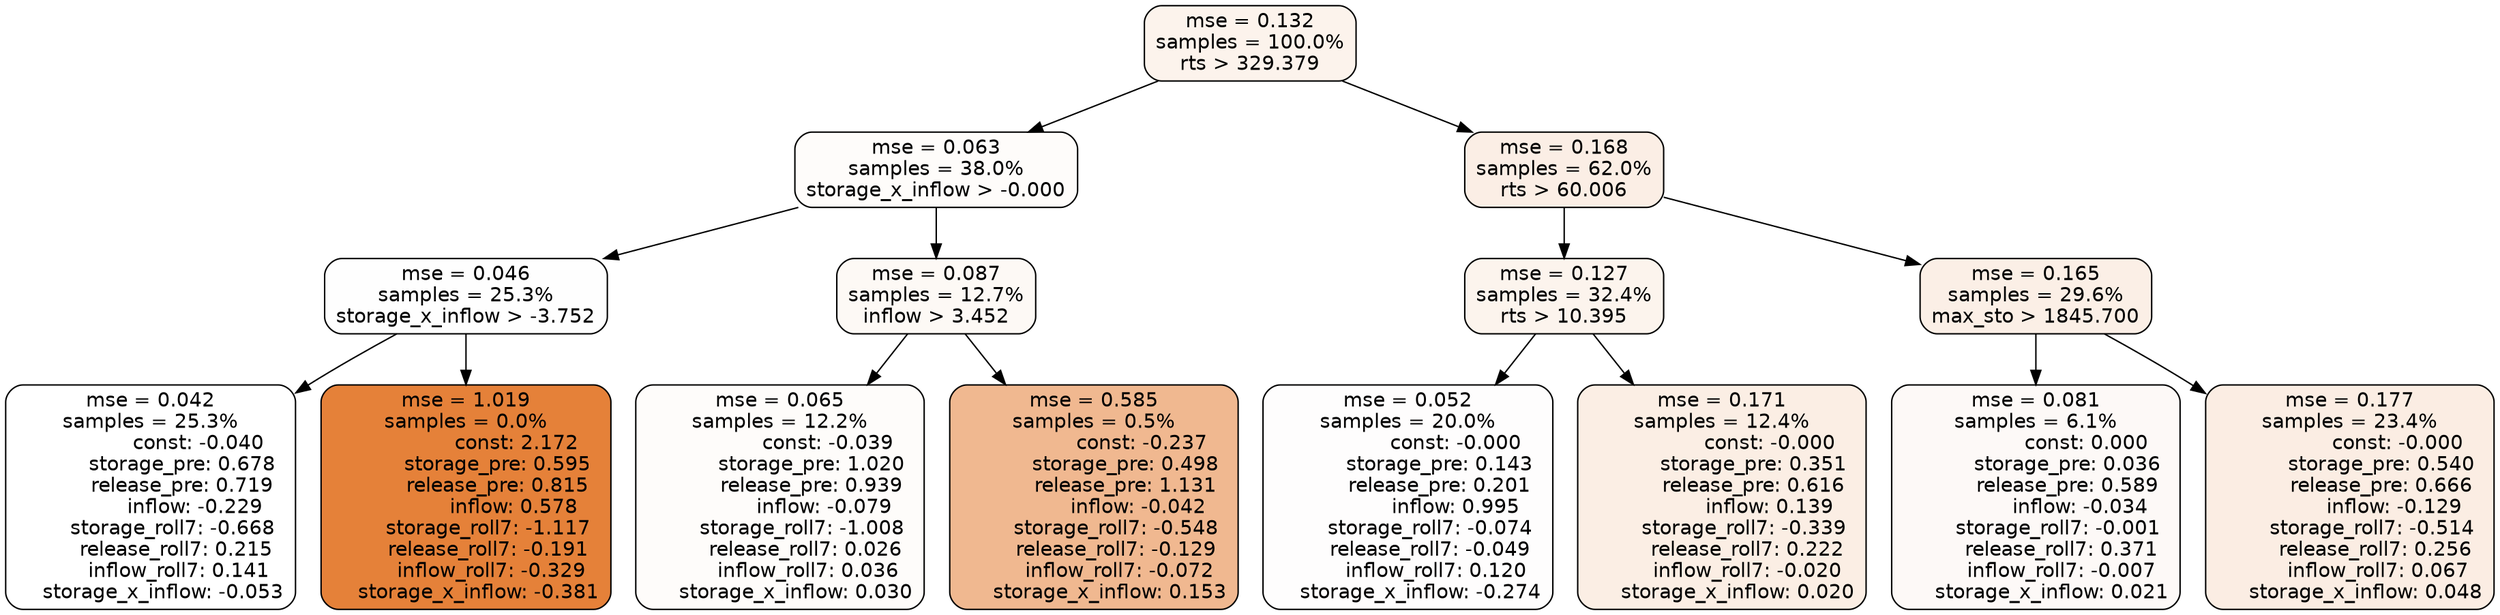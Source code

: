 digraph tree {
node [shape=rectangle, style="filled, rounded", color="black", fontname=helvetica] ;
edge [fontname=helvetica] ;
	"0" [label="mse = 0.132
samples = 100.0%
rts > 329.379", fillcolor="#fcf3ec"]
	"8" [label="mse = 0.063
samples = 38.0%
storage_x_inflow > -0.000", fillcolor="#fefcfa"]
	"1" [label="mse = 0.168
samples = 62.0%
rts > 60.006", fillcolor="#fbeee5"]
	"9" [label="mse = 0.046
samples = 25.3%
storage_x_inflow > -3.752", fillcolor="#fefefe"]
	"12" [label="mse = 0.087
samples = 12.7%
inflow > 3.452", fillcolor="#fdf9f5"]
	"2" [label="mse = 0.127
samples = 32.4%
rts > 10.395", fillcolor="#fcf4ed"]
	"5" [label="mse = 0.165
samples = 29.6%
max_sto > 1845.700", fillcolor="#fbefe6"]
	"11" [label="mse = 0.042
samples = 25.3%
               const: -0.040
          storage_pre: 0.678
          release_pre: 0.719
              inflow: -0.229
       storage_roll7: -0.668
        release_roll7: 0.215
         inflow_roll7: 0.141
    storage_x_inflow: -0.053", fillcolor="#ffffff"]
	"10" [label="mse = 1.019
samples = 0.0%
                const: 2.172
          storage_pre: 0.595
          release_pre: 0.815
               inflow: 0.578
       storage_roll7: -1.117
       release_roll7: -0.191
        inflow_roll7: -0.329
    storage_x_inflow: -0.381", fillcolor="#e58139"]
	"13" [label="mse = 0.065
samples = 12.2%
               const: -0.039
          storage_pre: 1.020
          release_pre: 0.939
              inflow: -0.079
       storage_roll7: -1.008
        release_roll7: 0.026
         inflow_roll7: 0.036
     storage_x_inflow: 0.030", fillcolor="#fefcfa"]
	"14" [label="mse = 0.585
samples = 0.5%
               const: -0.237
          storage_pre: 0.498
          release_pre: 1.131
              inflow: -0.042
       storage_roll7: -0.548
       release_roll7: -0.129
        inflow_roll7: -0.072
     storage_x_inflow: 0.153", fillcolor="#f0b890"]
	"3" [label="mse = 0.052
samples = 20.0%
               const: -0.000
          storage_pre: 0.143
          release_pre: 0.201
               inflow: 0.995
       storage_roll7: -0.074
       release_roll7: -0.049
         inflow_roll7: 0.120
    storage_x_inflow: -0.274", fillcolor="#fefdfd"]
	"4" [label="mse = 0.171
samples = 12.4%
               const: -0.000
          storage_pre: 0.351
          release_pre: 0.616
               inflow: 0.139
       storage_roll7: -0.339
        release_roll7: 0.222
        inflow_roll7: -0.020
     storage_x_inflow: 0.020", fillcolor="#fbeee4"]
	"7" [label="mse = 0.081
samples = 6.1%
                const: 0.000
          storage_pre: 0.036
          release_pre: 0.589
              inflow: -0.034
       storage_roll7: -0.001
        release_roll7: 0.371
        inflow_roll7: -0.007
     storage_x_inflow: 0.021", fillcolor="#fdf9f7"]
	"6" [label="mse = 0.177
samples = 23.4%
               const: -0.000
          storage_pre: 0.540
          release_pre: 0.666
              inflow: -0.129
       storage_roll7: -0.514
        release_roll7: 0.256
         inflow_roll7: 0.067
     storage_x_inflow: 0.048", fillcolor="#fbede3"]

	"0" -> "1"
	"0" -> "8"
	"8" -> "9"
	"8" -> "12"
	"1" -> "2"
	"1" -> "5"
	"9" -> "10"
	"9" -> "11"
	"12" -> "13"
	"12" -> "14"
	"2" -> "3"
	"2" -> "4"
	"5" -> "6"
	"5" -> "7"
}